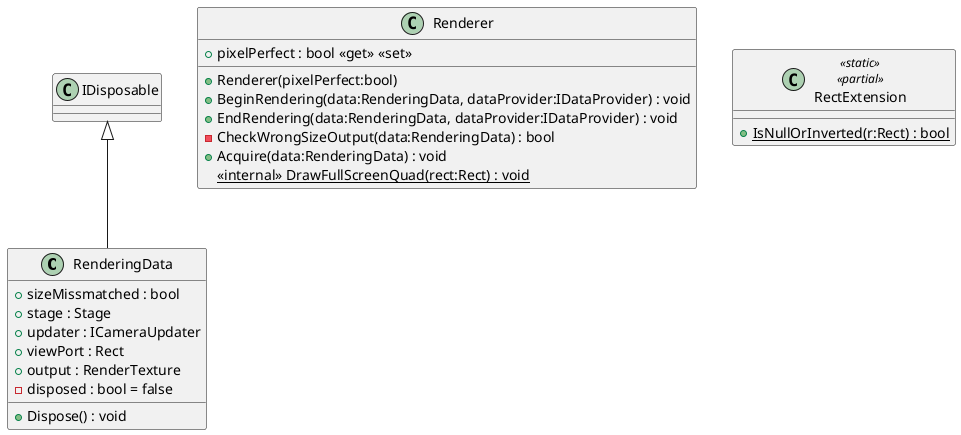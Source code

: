 @startuml
class RenderingData {
    + sizeMissmatched : bool
    + stage : Stage
    + updater : ICameraUpdater
    + viewPort : Rect
    + output : RenderTexture
    - disposed : bool = false
    + Dispose() : void
}
class Renderer {
    + pixelPerfect : bool <<get>> <<set>>
    + Renderer(pixelPerfect:bool)
    + BeginRendering(data:RenderingData, dataProvider:IDataProvider) : void
    + EndRendering(data:RenderingData, dataProvider:IDataProvider) : void
    - CheckWrongSizeOutput(data:RenderingData) : bool
    + Acquire(data:RenderingData) : void
    <<internal>> {static} DrawFullScreenQuad(rect:Rect) : void
}
class RectExtension <<static>> <<partial>> {
    + {static} IsNullOrInverted(r:Rect) : bool
}
IDisposable <|-- RenderingData
@enduml
